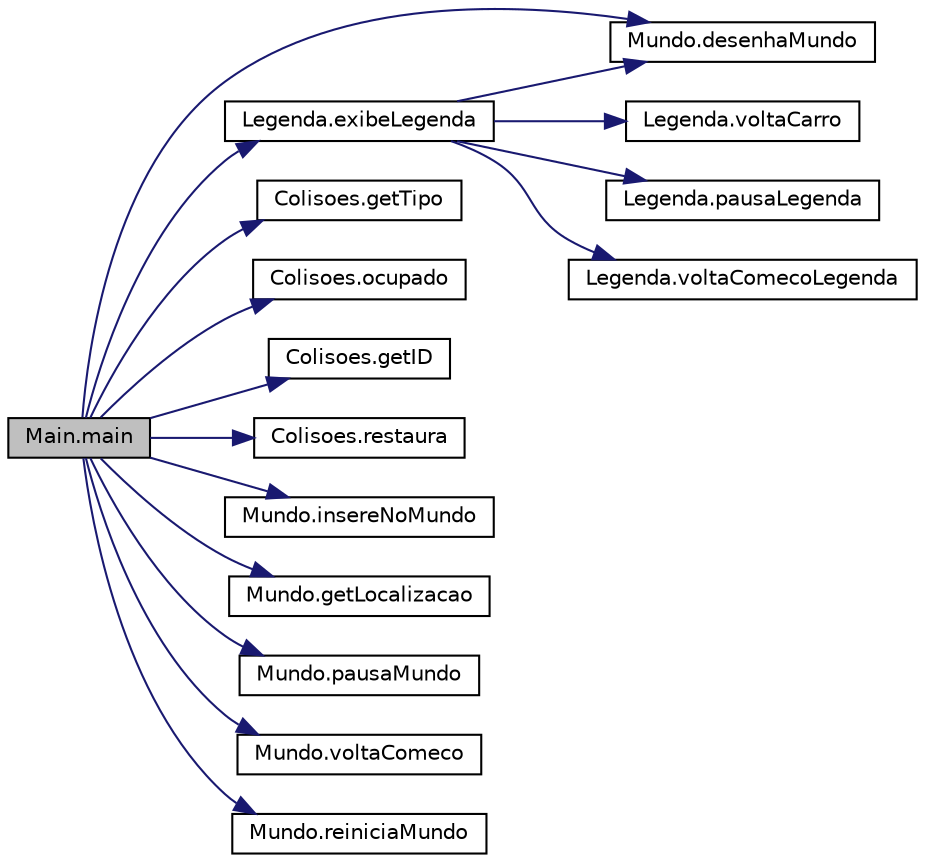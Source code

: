 digraph "Main.main"
{
  edge [fontname="Helvetica",fontsize="10",labelfontname="Helvetica",labelfontsize="10"];
  node [fontname="Helvetica",fontsize="10",shape=record];
  rankdir="LR";
  Node0 [label="Main.main",height=0.2,width=0.4,color="black", fillcolor="grey75", style="filled", fontcolor="black"];
  Node0 -> Node1 [color="midnightblue",fontsize="10",style="solid",fontname="Helvetica"];
  Node1 [label="Legenda.exibeLegenda",height=0.2,width=0.4,color="black", fillcolor="white", style="filled",URL="$class_legenda.html#a213202792f82e028c9e144aadad36ee9",tooltip="Exibe o mundo sem nenhum veiculo, indicando as fabricas (é exibido por 5 segundos) ..."];
  Node1 -> Node2 [color="midnightblue",fontsize="10",style="solid",fontname="Helvetica"];
  Node2 [label="Mundo.desenhaMundo",height=0.2,width=0.4,color="black", fillcolor="white", style="filled",URL="$class_mundo.html#adbafcb32f5f209eda97e1c7953c6e599",tooltip="imprime no console a matriz com as cores e posições pré definidas "];
  Node1 -> Node3 [color="midnightblue",fontsize="10",style="solid",fontname="Helvetica"];
  Node3 [label="Legenda.voltaCarro",height=0.2,width=0.4,color="black", fillcolor="white", style="filled",URL="$class_legenda.html#ad2b8f204bbb24bf96a198f5e76e908fe",tooltip="volta o carro do terminal uma linha acima "];
  Node1 -> Node4 [color="midnightblue",fontsize="10",style="solid",fontname="Helvetica"];
  Node4 [label="Legenda.pausaLegenda",height=0.2,width=0.4,color="black", fillcolor="white", style="filled",URL="$class_legenda.html#a30586aa3859ac3880a8f5d2acc7a5cb5",tooltip="pausa a execução do programa por 5 segundos "];
  Node1 -> Node5 [color="midnightblue",fontsize="10",style="solid",fontname="Helvetica"];
  Node5 [label="Legenda.voltaComecoLegenda",height=0.2,width=0.4,color="black", fillcolor="white", style="filled",URL="$class_legenda.html#a0c879e1772bd84a55e9c1cca7d5678dc",tooltip="volta o carro para o inicio do mapa "];
  Node0 -> Node6 [color="midnightblue",fontsize="10",style="solid",fontname="Helvetica"];
  Node6 [label="Colisoes.getTipo",height=0.2,width=0.4,color="black", fillcolor="white", style="filled",URL="$class_colisoes.html#a12b4feebe3aceaf64b6a20941677d31f",tooltip="retorna o tipo que está nas coordenadas entradas "];
  Node0 -> Node7 [color="midnightblue",fontsize="10",style="solid",fontname="Helvetica"];
  Node7 [label="Colisoes.ocupado",height=0.2,width=0.4,color="black", fillcolor="white", style="filled",URL="$class_colisoes.html#aee76e39346a03b3f6eeddbca2efe8067",tooltip="popula a coordenada entrada com o tipo e ID desejado "];
  Node0 -> Node8 [color="midnightblue",fontsize="10",style="solid",fontname="Helvetica"];
  Node8 [label="Colisoes.getID",height=0.2,width=0.4,color="black", fillcolor="white", style="filled",URL="$class_colisoes.html#a2a5dc91b1a181819919be8726272293a",tooltip="retorna a ID que está nas coordenadas entradas "];
  Node0 -> Node9 [color="midnightblue",fontsize="10",style="solid",fontname="Helvetica"];
  Node9 [label="Colisoes.restaura",height=0.2,width=0.4,color="black", fillcolor="white", style="filled",URL="$class_colisoes.html#ad901b8e1997c5166cf91e1571fc8a9b9"];
  Node0 -> Node10 [color="midnightblue",fontsize="10",style="solid",fontname="Helvetica"];
  Node10 [label="Mundo.insereNoMundo",height=0.2,width=0.4,color="black", fillcolor="white", style="filled",URL="$class_mundo.html#afec47a52ae6772f201f120fc62ba4546",tooltip="insere um veiculo na matriz do mundo na posição indicada "];
  Node0 -> Node11 [color="midnightblue",fontsize="10",style="solid",fontname="Helvetica"];
  Node11 [label="Mundo.getLocalizacao",height=0.2,width=0.4,color="black", fillcolor="white", style="filled",URL="$class_mundo.html#ac971ab63c34c7ab0c00df63277589338",tooltip="retorna que tipo esta salvo nas coordenadas indicadas "];
  Node0 -> Node2 [color="midnightblue",fontsize="10",style="solid",fontname="Helvetica"];
  Node0 -> Node12 [color="midnightblue",fontsize="10",style="solid",fontname="Helvetica"];
  Node12 [label="Mundo.pausaMundo",height=0.2,width=0.4,color="black", fillcolor="white", style="filled",URL="$class_mundo.html#a871bfb3ebd38d8ce498777bb0dd1cdeb",tooltip="pausa a execução do programa por 0,5s "];
  Node0 -> Node13 [color="midnightblue",fontsize="10",style="solid",fontname="Helvetica"];
  Node13 [label="Mundo.voltaComeco",height=0.2,width=0.4,color="black", fillcolor="white", style="filled",URL="$class_mundo.html#a546c0413297120b08815afafcc0e7d32",tooltip="volta o cursor no console para o começo "];
  Node0 -> Node14 [color="midnightblue",fontsize="10",style="solid",fontname="Helvetica"];
  Node14 [label="Mundo.reiniciaMundo",height=0.2,width=0.4,color="black", fillcolor="white", style="filled",URL="$class_mundo.html#a6e10fa6c3ae633a67e2ba897d83ab951",tooltip="reinicia a matriz mundo para a matriz padrão "];
}
